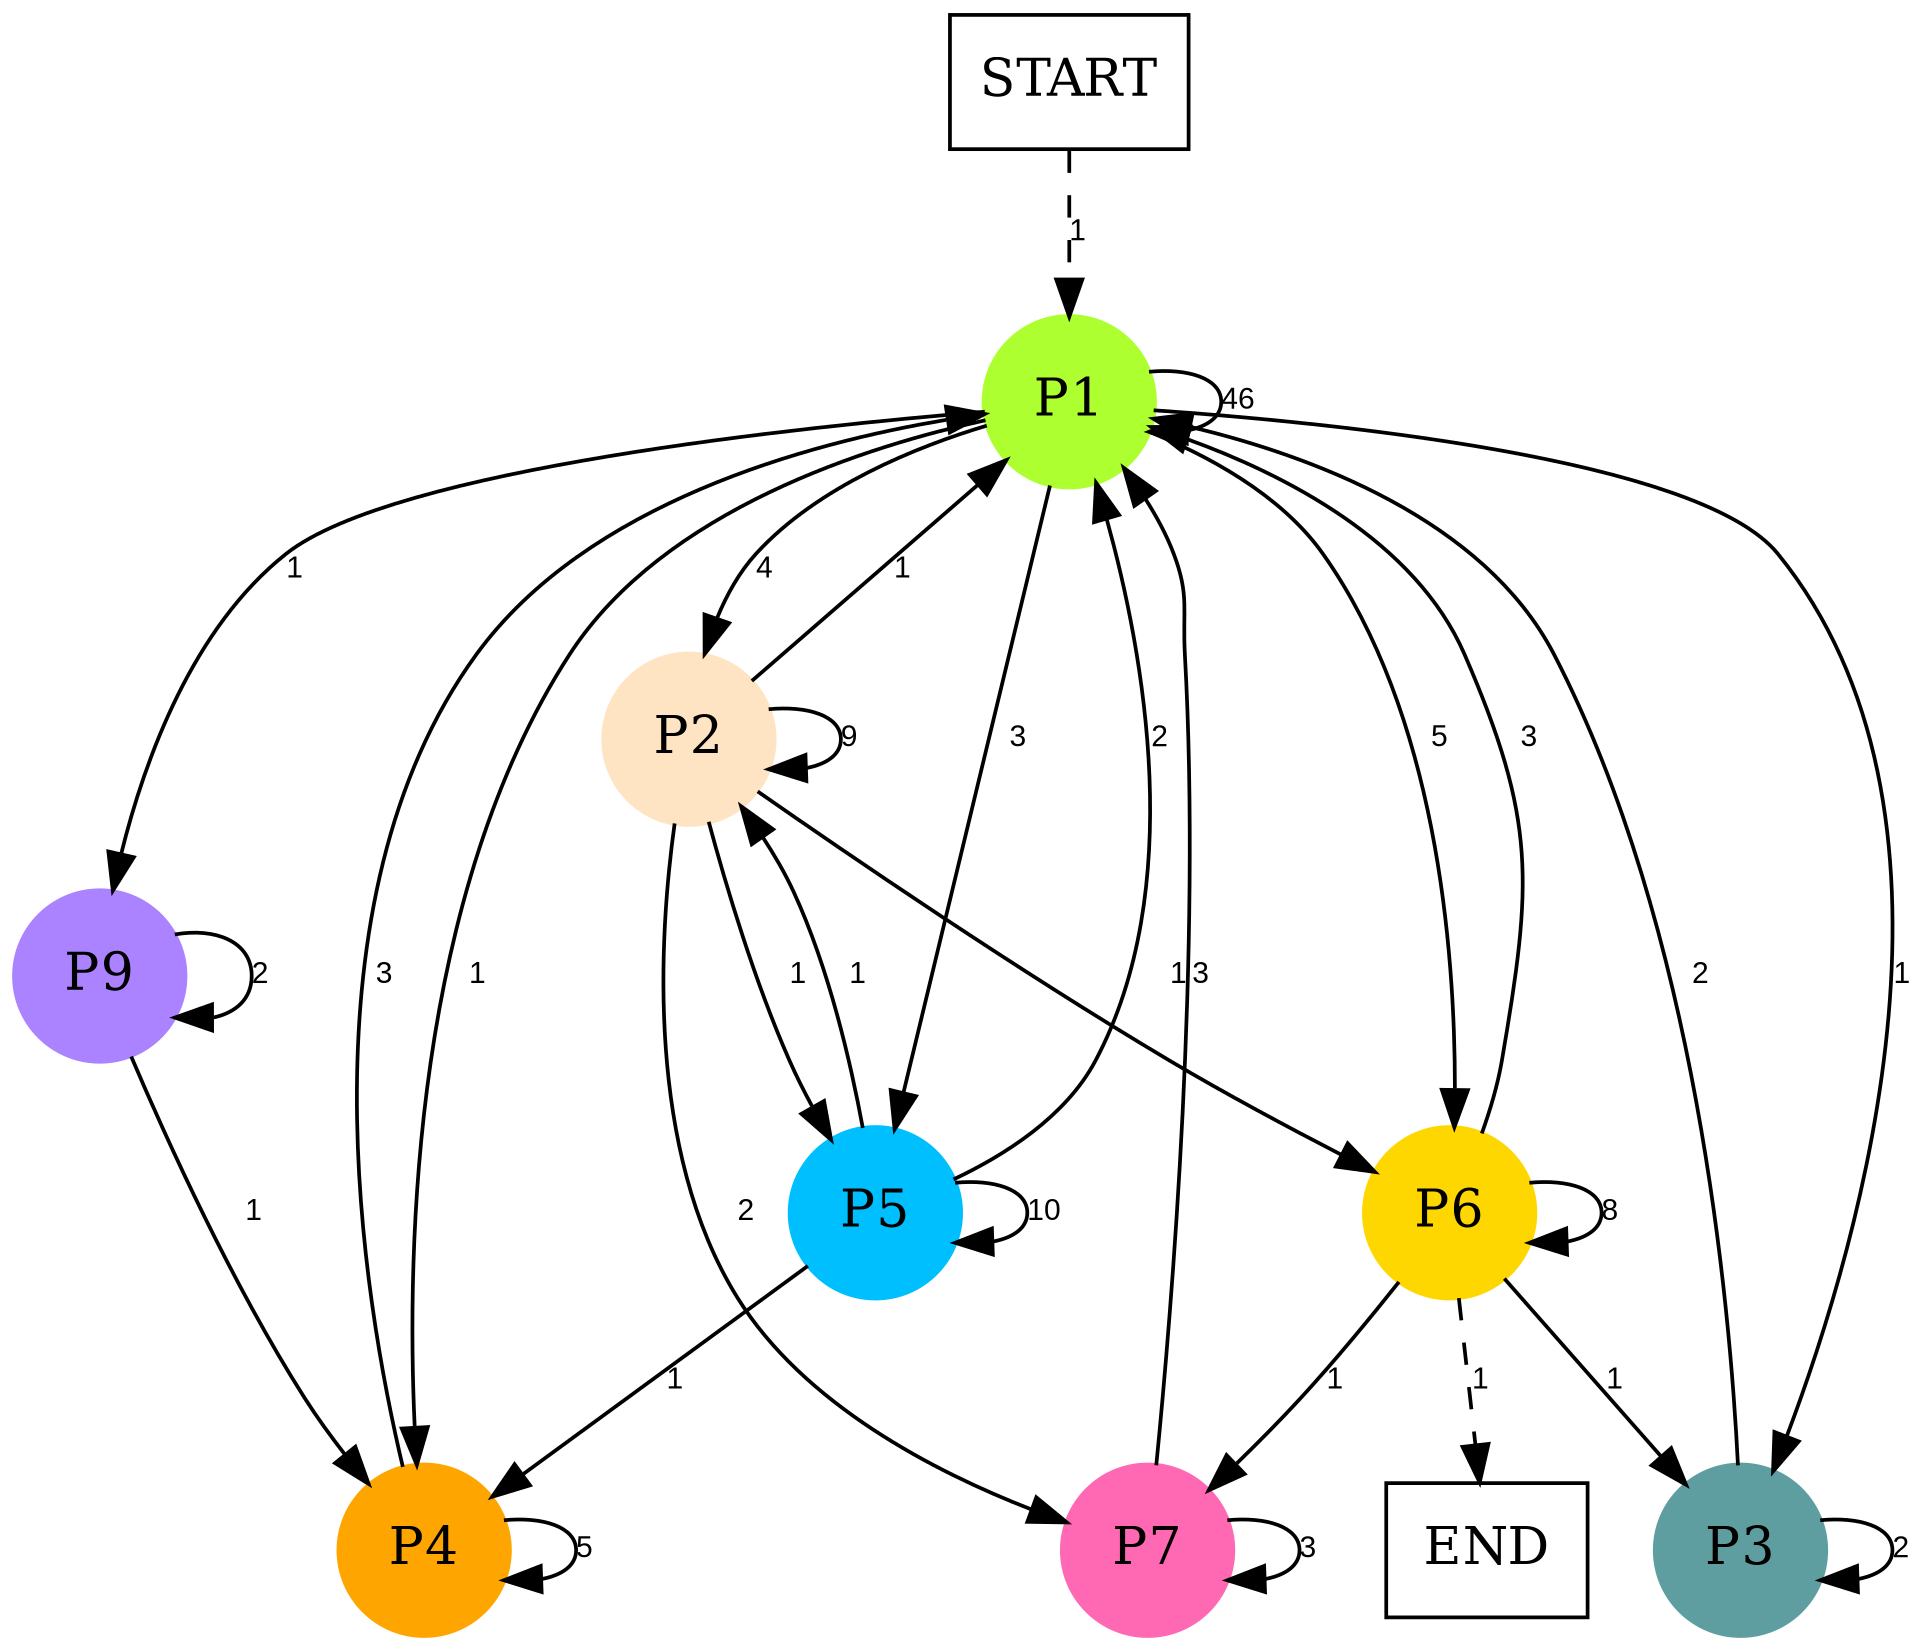digraph graphname {
	dpi = 150
	size="16,11!";
	margin = 0;
"P1" [shape=circle, color=greenyellow, style=filled]"P6" [shape=circle, color=gold, style=filled]"P4" [shape=circle, color=orange, style=filled]"P2" [shape=circle, color=bisque, style=filled]"P7" [shape=circle, color=hotpink, style=filled]"P3" [shape=circle, color=cadetblue, style=filled]"P5" [shape=circle, color=deepskyblue, style=filled]"P9" [shape=circle, color=mediumpurple1, style=filled]"START" [shape=box, fillcolor=white, style=filled, color=black]"END" [shape=box, fillcolor=white, style=filled, color=black]"P1" -> "P1" [ label ="46" labelfloat=false fontname="Arial" fontsize=8]
"P1" -> "P6" [ label ="5" labelfloat=false fontname="Arial" fontsize=8]
"P1" -> "P4" [ label ="1" labelfloat=false fontname="Arial" fontsize=8]
"P1" -> "P2" [ label ="4" labelfloat=false fontname="Arial" fontsize=8]
"P1" -> "P3" [ label ="1" labelfloat=false fontname="Arial" fontsize=8]
"P1" -> "P5" [ label ="3" labelfloat=false fontname="Arial" fontsize=8]
"P1" -> "P9" [ label ="1" labelfloat=false fontname="Arial" fontsize=8]
"P6" -> "P1" [ label ="3" labelfloat=false fontname="Arial" fontsize=8]
"P6" -> "P6" [ label ="8" labelfloat=false fontname="Arial" fontsize=8]
"P6" -> "P7" [ label ="1" labelfloat=false fontname="Arial" fontsize=8]
"P6" -> "P3" [ label ="1" labelfloat=false fontname="Arial" fontsize=8]
"P6" -> "END" [ style = dashed label ="1" labelfloat=false fontname="Arial" fontsize=8]
"P4" -> "P1" [ label ="3" labelfloat=false fontname="Arial" fontsize=8]
"P4" -> "P4" [ label ="5" labelfloat=false fontname="Arial" fontsize=8]
"P2" -> "P1" [ label ="1" labelfloat=false fontname="Arial" fontsize=8]
"P2" -> "P6" [ label ="1" labelfloat=false fontname="Arial" fontsize=8]
"P2" -> "P2" [ label ="9" labelfloat=false fontname="Arial" fontsize=8]
"P2" -> "P7" [ label ="2" labelfloat=false fontname="Arial" fontsize=8]
"P2" -> "P5" [ label ="1" labelfloat=false fontname="Arial" fontsize=8]
"P7" -> "P1" [ label ="3" labelfloat=false fontname="Arial" fontsize=8]
"P7" -> "P7" [ label ="3" labelfloat=false fontname="Arial" fontsize=8]
"P3" -> "P1" [ label ="2" labelfloat=false fontname="Arial" fontsize=8]
"P3" -> "P3" [ label ="2" labelfloat=false fontname="Arial" fontsize=8]
"P5" -> "P1" [ label ="2" labelfloat=false fontname="Arial" fontsize=8]
"P5" -> "P4" [ label ="1" labelfloat=false fontname="Arial" fontsize=8]
"P5" -> "P2" [ label ="1" labelfloat=false fontname="Arial" fontsize=8]
"P5" -> "P5" [ label ="10" labelfloat=false fontname="Arial" fontsize=8]
"P9" -> "P4" [ label ="1" labelfloat=false fontname="Arial" fontsize=8]
"P9" -> "P9" [ label ="2" labelfloat=false fontname="Arial" fontsize=8]
"START" -> "P1" [ style = dashed label ="1" labelfloat=false fontname="Arial" fontsize=8]
}